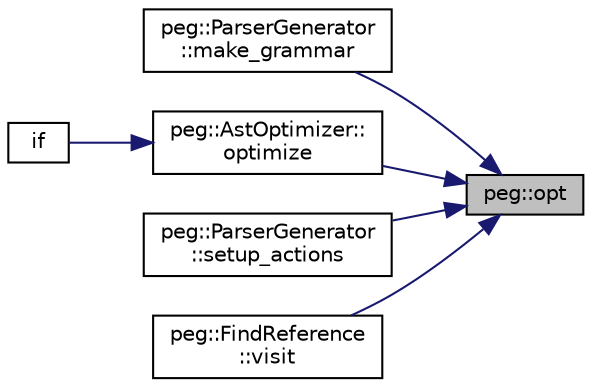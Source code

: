 digraph "peg::opt"
{
 // LATEX_PDF_SIZE
  edge [fontname="Helvetica",fontsize="10",labelfontname="Helvetica",labelfontsize="10"];
  node [fontname="Helvetica",fontsize="10",shape=record];
  rankdir="RL";
  Node1 [label="peg::opt",height=0.2,width=0.4,color="black", fillcolor="grey75", style="filled", fontcolor="black",tooltip=" "];
  Node1 -> Node2 [dir="back",color="midnightblue",fontsize="10",style="solid"];
  Node2 [label="peg::ParserGenerator\l::make_grammar",height=0.2,width=0.4,color="black", fillcolor="white", style="filled",URL="$classpeg_1_1ParserGenerator.html#a543f2d8a9a40794cb4b82321774792a0",tooltip=" "];
  Node1 -> Node3 [dir="back",color="midnightblue",fontsize="10",style="solid"];
  Node3 [label="peg::AstOptimizer::\loptimize",height=0.2,width=0.4,color="black", fillcolor="white", style="filled",URL="$structpeg_1_1AstOptimizer.html#ab08f7e97a7820e086021dbd8c3bb5580",tooltip=" "];
  Node3 -> Node4 [dir="back",color="midnightblue",fontsize="10",style="solid"];
  Node4 [label="if",height=0.2,width=0.4,color="black", fillcolor="white", style="filled",URL="$cluon-complete_8hpp.html#ab73f32d36cdefe0d26a217ecb3fd46b2",tooltip=" "];
  Node1 -> Node5 [dir="back",color="midnightblue",fontsize="10",style="solid"];
  Node5 [label="peg::ParserGenerator\l::setup_actions",height=0.2,width=0.4,color="black", fillcolor="white", style="filled",URL="$classpeg_1_1ParserGenerator.html#afa7a9efe83e831fd48692dc871c5f3f9",tooltip=" "];
  Node1 -> Node6 [dir="back",color="midnightblue",fontsize="10",style="solid"];
  Node6 [label="peg::FindReference\l::visit",height=0.2,width=0.4,color="black", fillcolor="white", style="filled",URL="$structpeg_1_1FindReference.html#abfa6392b6b5f2bf76a928470ffb90561",tooltip=" "];
}
